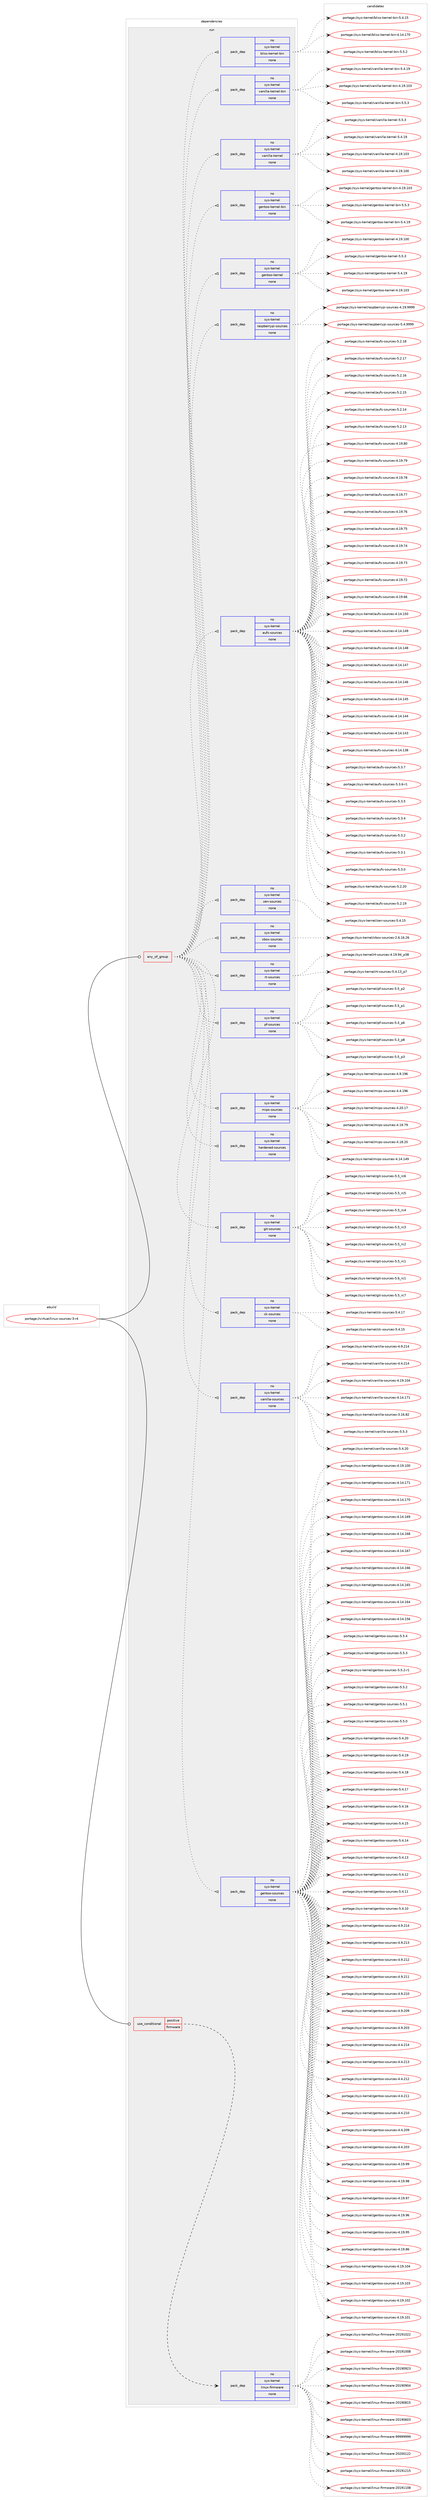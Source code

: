 digraph prolog {

# *************
# Graph options
# *************

newrank=true;
concentrate=true;
compound=true;
graph [rankdir=LR,fontname=Helvetica,fontsize=10,ranksep=1.5];#, ranksep=2.5, nodesep=0.2];
edge  [arrowhead=vee];
node  [fontname=Helvetica,fontsize=10];

# **********
# The ebuild
# **********

subgraph cluster_leftcol {
color=gray;
rank=same;
label=<<i>ebuild</i>>;
id [label="portage://virtual/linux-sources-3-r4", color=red, width=4, href="../virtual/linux-sources-3-r4.svg"];
}

# ****************
# The dependencies
# ****************

subgraph cluster_midcol {
color=gray;
label=<<i>dependencies</i>>;
subgraph cluster_compile {
fillcolor="#eeeeee";
style=filled;
label=<<i>compile</i>>;
}
subgraph cluster_compileandrun {
fillcolor="#eeeeee";
style=filled;
label=<<i>compile and run</i>>;
}
subgraph cluster_run {
fillcolor="#eeeeee";
style=filled;
label=<<i>run</i>>;
subgraph any775 {
dependency38550 [label=<<TABLE BORDER="0" CELLBORDER="1" CELLSPACING="0" CELLPADDING="4"><TR><TD CELLPADDING="10">any_of_group</TD></TR></TABLE>>, shape=none, color=red];subgraph pack30838 {
dependency38551 [label=<<TABLE BORDER="0" CELLBORDER="1" CELLSPACING="0" CELLPADDING="4" WIDTH="220"><TR><TD ROWSPAN="6" CELLPADDING="30">pack_dep</TD></TR><TR><TD WIDTH="110">no</TD></TR><TR><TD>sys-kernel</TD></TR><TR><TD>gentoo-sources</TD></TR><TR><TD>none</TD></TR><TR><TD></TD></TR></TABLE>>, shape=none, color=blue];
}
dependency38550:e -> dependency38551:w [weight=20,style="dotted",arrowhead="oinv"];
subgraph pack30839 {
dependency38552 [label=<<TABLE BORDER="0" CELLBORDER="1" CELLSPACING="0" CELLPADDING="4" WIDTH="220"><TR><TD ROWSPAN="6" CELLPADDING="30">pack_dep</TD></TR><TR><TD WIDTH="110">no</TD></TR><TR><TD>sys-kernel</TD></TR><TR><TD>vanilla-sources</TD></TR><TR><TD>none</TD></TR><TR><TD></TD></TR></TABLE>>, shape=none, color=blue];
}
dependency38550:e -> dependency38552:w [weight=20,style="dotted",arrowhead="oinv"];
subgraph pack30840 {
dependency38553 [label=<<TABLE BORDER="0" CELLBORDER="1" CELLSPACING="0" CELLPADDING="4" WIDTH="220"><TR><TD ROWSPAN="6" CELLPADDING="30">pack_dep</TD></TR><TR><TD WIDTH="110">no</TD></TR><TR><TD>sys-kernel</TD></TR><TR><TD>ck-sources</TD></TR><TR><TD>none</TD></TR><TR><TD></TD></TR></TABLE>>, shape=none, color=blue];
}
dependency38550:e -> dependency38553:w [weight=20,style="dotted",arrowhead="oinv"];
subgraph pack30841 {
dependency38554 [label=<<TABLE BORDER="0" CELLBORDER="1" CELLSPACING="0" CELLPADDING="4" WIDTH="220"><TR><TD ROWSPAN="6" CELLPADDING="30">pack_dep</TD></TR><TR><TD WIDTH="110">no</TD></TR><TR><TD>sys-kernel</TD></TR><TR><TD>git-sources</TD></TR><TR><TD>none</TD></TR><TR><TD></TD></TR></TABLE>>, shape=none, color=blue];
}
dependency38550:e -> dependency38554:w [weight=20,style="dotted",arrowhead="oinv"];
subgraph pack30842 {
dependency38555 [label=<<TABLE BORDER="0" CELLBORDER="1" CELLSPACING="0" CELLPADDING="4" WIDTH="220"><TR><TD ROWSPAN="6" CELLPADDING="30">pack_dep</TD></TR><TR><TD WIDTH="110">no</TD></TR><TR><TD>sys-kernel</TD></TR><TR><TD>hardened-sources</TD></TR><TR><TD>none</TD></TR><TR><TD></TD></TR></TABLE>>, shape=none, color=blue];
}
dependency38550:e -> dependency38555:w [weight=20,style="dotted",arrowhead="oinv"];
subgraph pack30843 {
dependency38556 [label=<<TABLE BORDER="0" CELLBORDER="1" CELLSPACING="0" CELLPADDING="4" WIDTH="220"><TR><TD ROWSPAN="6" CELLPADDING="30">pack_dep</TD></TR><TR><TD WIDTH="110">no</TD></TR><TR><TD>sys-kernel</TD></TR><TR><TD>mips-sources</TD></TR><TR><TD>none</TD></TR><TR><TD></TD></TR></TABLE>>, shape=none, color=blue];
}
dependency38550:e -> dependency38556:w [weight=20,style="dotted",arrowhead="oinv"];
subgraph pack30844 {
dependency38557 [label=<<TABLE BORDER="0" CELLBORDER="1" CELLSPACING="0" CELLPADDING="4" WIDTH="220"><TR><TD ROWSPAN="6" CELLPADDING="30">pack_dep</TD></TR><TR><TD WIDTH="110">no</TD></TR><TR><TD>sys-kernel</TD></TR><TR><TD>pf-sources</TD></TR><TR><TD>none</TD></TR><TR><TD></TD></TR></TABLE>>, shape=none, color=blue];
}
dependency38550:e -> dependency38557:w [weight=20,style="dotted",arrowhead="oinv"];
subgraph pack30845 {
dependency38558 [label=<<TABLE BORDER="0" CELLBORDER="1" CELLSPACING="0" CELLPADDING="4" WIDTH="220"><TR><TD ROWSPAN="6" CELLPADDING="30">pack_dep</TD></TR><TR><TD WIDTH="110">no</TD></TR><TR><TD>sys-kernel</TD></TR><TR><TD>rt-sources</TD></TR><TR><TD>none</TD></TR><TR><TD></TD></TR></TABLE>>, shape=none, color=blue];
}
dependency38550:e -> dependency38558:w [weight=20,style="dotted",arrowhead="oinv"];
subgraph pack30846 {
dependency38559 [label=<<TABLE BORDER="0" CELLBORDER="1" CELLSPACING="0" CELLPADDING="4" WIDTH="220"><TR><TD ROWSPAN="6" CELLPADDING="30">pack_dep</TD></TR><TR><TD WIDTH="110">no</TD></TR><TR><TD>sys-kernel</TD></TR><TR><TD>xbox-sources</TD></TR><TR><TD>none</TD></TR><TR><TD></TD></TR></TABLE>>, shape=none, color=blue];
}
dependency38550:e -> dependency38559:w [weight=20,style="dotted",arrowhead="oinv"];
subgraph pack30847 {
dependency38560 [label=<<TABLE BORDER="0" CELLBORDER="1" CELLSPACING="0" CELLPADDING="4" WIDTH="220"><TR><TD ROWSPAN="6" CELLPADDING="30">pack_dep</TD></TR><TR><TD WIDTH="110">no</TD></TR><TR><TD>sys-kernel</TD></TR><TR><TD>zen-sources</TD></TR><TR><TD>none</TD></TR><TR><TD></TD></TR></TABLE>>, shape=none, color=blue];
}
dependency38550:e -> dependency38560:w [weight=20,style="dotted",arrowhead="oinv"];
subgraph pack30848 {
dependency38561 [label=<<TABLE BORDER="0" CELLBORDER="1" CELLSPACING="0" CELLPADDING="4" WIDTH="220"><TR><TD ROWSPAN="6" CELLPADDING="30">pack_dep</TD></TR><TR><TD WIDTH="110">no</TD></TR><TR><TD>sys-kernel</TD></TR><TR><TD>aufs-sources</TD></TR><TR><TD>none</TD></TR><TR><TD></TD></TR></TABLE>>, shape=none, color=blue];
}
dependency38550:e -> dependency38561:w [weight=20,style="dotted",arrowhead="oinv"];
subgraph pack30849 {
dependency38562 [label=<<TABLE BORDER="0" CELLBORDER="1" CELLSPACING="0" CELLPADDING="4" WIDTH="220"><TR><TD ROWSPAN="6" CELLPADDING="30">pack_dep</TD></TR><TR><TD WIDTH="110">no</TD></TR><TR><TD>sys-kernel</TD></TR><TR><TD>raspberrypi-sources</TD></TR><TR><TD>none</TD></TR><TR><TD></TD></TR></TABLE>>, shape=none, color=blue];
}
dependency38550:e -> dependency38562:w [weight=20,style="dotted",arrowhead="oinv"];
subgraph pack30850 {
dependency38563 [label=<<TABLE BORDER="0" CELLBORDER="1" CELLSPACING="0" CELLPADDING="4" WIDTH="220"><TR><TD ROWSPAN="6" CELLPADDING="30">pack_dep</TD></TR><TR><TD WIDTH="110">no</TD></TR><TR><TD>sys-kernel</TD></TR><TR><TD>gentoo-kernel</TD></TR><TR><TD>none</TD></TR><TR><TD></TD></TR></TABLE>>, shape=none, color=blue];
}
dependency38550:e -> dependency38563:w [weight=20,style="dotted",arrowhead="oinv"];
subgraph pack30851 {
dependency38564 [label=<<TABLE BORDER="0" CELLBORDER="1" CELLSPACING="0" CELLPADDING="4" WIDTH="220"><TR><TD ROWSPAN="6" CELLPADDING="30">pack_dep</TD></TR><TR><TD WIDTH="110">no</TD></TR><TR><TD>sys-kernel</TD></TR><TR><TD>gentoo-kernel-bin</TD></TR><TR><TD>none</TD></TR><TR><TD></TD></TR></TABLE>>, shape=none, color=blue];
}
dependency38550:e -> dependency38564:w [weight=20,style="dotted",arrowhead="oinv"];
subgraph pack30852 {
dependency38565 [label=<<TABLE BORDER="0" CELLBORDER="1" CELLSPACING="0" CELLPADDING="4" WIDTH="220"><TR><TD ROWSPAN="6" CELLPADDING="30">pack_dep</TD></TR><TR><TD WIDTH="110">no</TD></TR><TR><TD>sys-kernel</TD></TR><TR><TD>vanilla-kernel</TD></TR><TR><TD>none</TD></TR><TR><TD></TD></TR></TABLE>>, shape=none, color=blue];
}
dependency38550:e -> dependency38565:w [weight=20,style="dotted",arrowhead="oinv"];
subgraph pack30853 {
dependency38566 [label=<<TABLE BORDER="0" CELLBORDER="1" CELLSPACING="0" CELLPADDING="4" WIDTH="220"><TR><TD ROWSPAN="6" CELLPADDING="30">pack_dep</TD></TR><TR><TD WIDTH="110">no</TD></TR><TR><TD>sys-kernel</TD></TR><TR><TD>vanilla-kernel-bin</TD></TR><TR><TD>none</TD></TR><TR><TD></TD></TR></TABLE>>, shape=none, color=blue];
}
dependency38550:e -> dependency38566:w [weight=20,style="dotted",arrowhead="oinv"];
subgraph pack30854 {
dependency38567 [label=<<TABLE BORDER="0" CELLBORDER="1" CELLSPACING="0" CELLPADDING="4" WIDTH="220"><TR><TD ROWSPAN="6" CELLPADDING="30">pack_dep</TD></TR><TR><TD WIDTH="110">no</TD></TR><TR><TD>sys-kernel</TD></TR><TR><TD>bliss-kernel-bin</TD></TR><TR><TD>none</TD></TR><TR><TD></TD></TR></TABLE>>, shape=none, color=blue];
}
dependency38550:e -> dependency38567:w [weight=20,style="dotted",arrowhead="oinv"];
}
id:e -> dependency38550:w [weight=20,style="solid",arrowhead="odot"];
subgraph cond6886 {
dependency38568 [label=<<TABLE BORDER="0" CELLBORDER="1" CELLSPACING="0" CELLPADDING="4"><TR><TD ROWSPAN="3" CELLPADDING="10">use_conditional</TD></TR><TR><TD>positive</TD></TR><TR><TD>firmware</TD></TR></TABLE>>, shape=none, color=red];
subgraph pack30855 {
dependency38569 [label=<<TABLE BORDER="0" CELLBORDER="1" CELLSPACING="0" CELLPADDING="4" WIDTH="220"><TR><TD ROWSPAN="6" CELLPADDING="30">pack_dep</TD></TR><TR><TD WIDTH="110">no</TD></TR><TR><TD>sys-kernel</TD></TR><TR><TD>linux-firmware</TD></TR><TR><TD>none</TD></TR><TR><TD></TD></TR></TABLE>>, shape=none, color=blue];
}
dependency38568:e -> dependency38569:w [weight=20,style="dashed",arrowhead="vee"];
}
id:e -> dependency38568:w [weight=20,style="solid",arrowhead="odot"];
}
}

# **************
# The candidates
# **************

subgraph cluster_choices {
rank=same;
color=gray;
label=<<i>candidates</i>>;

subgraph choice30838 {
color=black;
nodesep=1;
choice11512111545107101114110101108471031011101161111114511511111711499101115455346534652 [label="portage://sys-kernel/gentoo-sources-5.5.4", color=red, width=4,href="../sys-kernel/gentoo-sources-5.5.4.svg"];
choice11512111545107101114110101108471031011101161111114511511111711499101115455346534651 [label="portage://sys-kernel/gentoo-sources-5.5.3", color=red, width=4,href="../sys-kernel/gentoo-sources-5.5.3.svg"];
choice115121115451071011141101011084710310111011611111145115111117114991011154553465346504511449 [label="portage://sys-kernel/gentoo-sources-5.5.2-r1", color=red, width=4,href="../sys-kernel/gentoo-sources-5.5.2-r1.svg"];
choice11512111545107101114110101108471031011101161111114511511111711499101115455346534650 [label="portage://sys-kernel/gentoo-sources-5.5.2", color=red, width=4,href="../sys-kernel/gentoo-sources-5.5.2.svg"];
choice11512111545107101114110101108471031011101161111114511511111711499101115455346534649 [label="portage://sys-kernel/gentoo-sources-5.5.1", color=red, width=4,href="../sys-kernel/gentoo-sources-5.5.1.svg"];
choice11512111545107101114110101108471031011101161111114511511111711499101115455346534648 [label="portage://sys-kernel/gentoo-sources-5.5.0", color=red, width=4,href="../sys-kernel/gentoo-sources-5.5.0.svg"];
choice1151211154510710111411010110847103101110116111111451151111171149910111545534652465048 [label="portage://sys-kernel/gentoo-sources-5.4.20", color=red, width=4,href="../sys-kernel/gentoo-sources-5.4.20.svg"];
choice1151211154510710111411010110847103101110116111111451151111171149910111545534652464957 [label="portage://sys-kernel/gentoo-sources-5.4.19", color=red, width=4,href="../sys-kernel/gentoo-sources-5.4.19.svg"];
choice1151211154510710111411010110847103101110116111111451151111171149910111545534652464956 [label="portage://sys-kernel/gentoo-sources-5.4.18", color=red, width=4,href="../sys-kernel/gentoo-sources-5.4.18.svg"];
choice1151211154510710111411010110847103101110116111111451151111171149910111545534652464955 [label="portage://sys-kernel/gentoo-sources-5.4.17", color=red, width=4,href="../sys-kernel/gentoo-sources-5.4.17.svg"];
choice1151211154510710111411010110847103101110116111111451151111171149910111545534652464954 [label="portage://sys-kernel/gentoo-sources-5.4.16", color=red, width=4,href="../sys-kernel/gentoo-sources-5.4.16.svg"];
choice1151211154510710111411010110847103101110116111111451151111171149910111545534652464953 [label="portage://sys-kernel/gentoo-sources-5.4.15", color=red, width=4,href="../sys-kernel/gentoo-sources-5.4.15.svg"];
choice1151211154510710111411010110847103101110116111111451151111171149910111545534652464952 [label="portage://sys-kernel/gentoo-sources-5.4.14", color=red, width=4,href="../sys-kernel/gentoo-sources-5.4.14.svg"];
choice1151211154510710111411010110847103101110116111111451151111171149910111545534652464951 [label="portage://sys-kernel/gentoo-sources-5.4.13", color=red, width=4,href="../sys-kernel/gentoo-sources-5.4.13.svg"];
choice1151211154510710111411010110847103101110116111111451151111171149910111545534652464950 [label="portage://sys-kernel/gentoo-sources-5.4.12", color=red, width=4,href="../sys-kernel/gentoo-sources-5.4.12.svg"];
choice1151211154510710111411010110847103101110116111111451151111171149910111545534652464949 [label="portage://sys-kernel/gentoo-sources-5.4.11", color=red, width=4,href="../sys-kernel/gentoo-sources-5.4.11.svg"];
choice1151211154510710111411010110847103101110116111111451151111171149910111545534652464948 [label="portage://sys-kernel/gentoo-sources-5.4.10", color=red, width=4,href="../sys-kernel/gentoo-sources-5.4.10.svg"];
choice115121115451071011141101011084710310111011611111145115111117114991011154552465746504952 [label="portage://sys-kernel/gentoo-sources-4.9.214", color=red, width=4,href="../sys-kernel/gentoo-sources-4.9.214.svg"];
choice115121115451071011141101011084710310111011611111145115111117114991011154552465746504951 [label="portage://sys-kernel/gentoo-sources-4.9.213", color=red, width=4,href="../sys-kernel/gentoo-sources-4.9.213.svg"];
choice115121115451071011141101011084710310111011611111145115111117114991011154552465746504950 [label="portage://sys-kernel/gentoo-sources-4.9.212", color=red, width=4,href="../sys-kernel/gentoo-sources-4.9.212.svg"];
choice115121115451071011141101011084710310111011611111145115111117114991011154552465746504949 [label="portage://sys-kernel/gentoo-sources-4.9.211", color=red, width=4,href="../sys-kernel/gentoo-sources-4.9.211.svg"];
choice115121115451071011141101011084710310111011611111145115111117114991011154552465746504948 [label="portage://sys-kernel/gentoo-sources-4.9.210", color=red, width=4,href="../sys-kernel/gentoo-sources-4.9.210.svg"];
choice115121115451071011141101011084710310111011611111145115111117114991011154552465746504857 [label="portage://sys-kernel/gentoo-sources-4.9.209", color=red, width=4,href="../sys-kernel/gentoo-sources-4.9.209.svg"];
choice115121115451071011141101011084710310111011611111145115111117114991011154552465746504851 [label="portage://sys-kernel/gentoo-sources-4.9.203", color=red, width=4,href="../sys-kernel/gentoo-sources-4.9.203.svg"];
choice115121115451071011141101011084710310111011611111145115111117114991011154552465246504952 [label="portage://sys-kernel/gentoo-sources-4.4.214", color=red, width=4,href="../sys-kernel/gentoo-sources-4.4.214.svg"];
choice115121115451071011141101011084710310111011611111145115111117114991011154552465246504951 [label="portage://sys-kernel/gentoo-sources-4.4.213", color=red, width=4,href="../sys-kernel/gentoo-sources-4.4.213.svg"];
choice115121115451071011141101011084710310111011611111145115111117114991011154552465246504950 [label="portage://sys-kernel/gentoo-sources-4.4.212", color=red, width=4,href="../sys-kernel/gentoo-sources-4.4.212.svg"];
choice115121115451071011141101011084710310111011611111145115111117114991011154552465246504949 [label="portage://sys-kernel/gentoo-sources-4.4.211", color=red, width=4,href="../sys-kernel/gentoo-sources-4.4.211.svg"];
choice115121115451071011141101011084710310111011611111145115111117114991011154552465246504948 [label="portage://sys-kernel/gentoo-sources-4.4.210", color=red, width=4,href="../sys-kernel/gentoo-sources-4.4.210.svg"];
choice115121115451071011141101011084710310111011611111145115111117114991011154552465246504857 [label="portage://sys-kernel/gentoo-sources-4.4.209", color=red, width=4,href="../sys-kernel/gentoo-sources-4.4.209.svg"];
choice115121115451071011141101011084710310111011611111145115111117114991011154552465246504851 [label="portage://sys-kernel/gentoo-sources-4.4.203", color=red, width=4,href="../sys-kernel/gentoo-sources-4.4.203.svg"];
choice115121115451071011141101011084710310111011611111145115111117114991011154552464957465757 [label="portage://sys-kernel/gentoo-sources-4.19.99", color=red, width=4,href="../sys-kernel/gentoo-sources-4.19.99.svg"];
choice115121115451071011141101011084710310111011611111145115111117114991011154552464957465756 [label="portage://sys-kernel/gentoo-sources-4.19.98", color=red, width=4,href="../sys-kernel/gentoo-sources-4.19.98.svg"];
choice115121115451071011141101011084710310111011611111145115111117114991011154552464957465755 [label="portage://sys-kernel/gentoo-sources-4.19.97", color=red, width=4,href="../sys-kernel/gentoo-sources-4.19.97.svg"];
choice115121115451071011141101011084710310111011611111145115111117114991011154552464957465754 [label="portage://sys-kernel/gentoo-sources-4.19.96", color=red, width=4,href="../sys-kernel/gentoo-sources-4.19.96.svg"];
choice115121115451071011141101011084710310111011611111145115111117114991011154552464957465753 [label="portage://sys-kernel/gentoo-sources-4.19.95", color=red, width=4,href="../sys-kernel/gentoo-sources-4.19.95.svg"];
choice115121115451071011141101011084710310111011611111145115111117114991011154552464957465654 [label="portage://sys-kernel/gentoo-sources-4.19.86", color=red, width=4,href="../sys-kernel/gentoo-sources-4.19.86.svg"];
choice11512111545107101114110101108471031011101161111114511511111711499101115455246495746494852 [label="portage://sys-kernel/gentoo-sources-4.19.104", color=red, width=4,href="../sys-kernel/gentoo-sources-4.19.104.svg"];
choice11512111545107101114110101108471031011101161111114511511111711499101115455246495746494851 [label="portage://sys-kernel/gentoo-sources-4.19.103", color=red, width=4,href="../sys-kernel/gentoo-sources-4.19.103.svg"];
choice11512111545107101114110101108471031011101161111114511511111711499101115455246495746494850 [label="portage://sys-kernel/gentoo-sources-4.19.102", color=red, width=4,href="../sys-kernel/gentoo-sources-4.19.102.svg"];
choice11512111545107101114110101108471031011101161111114511511111711499101115455246495746494849 [label="portage://sys-kernel/gentoo-sources-4.19.101", color=red, width=4,href="../sys-kernel/gentoo-sources-4.19.101.svg"];
choice11512111545107101114110101108471031011101161111114511511111711499101115455246495746494848 [label="portage://sys-kernel/gentoo-sources-4.19.100", color=red, width=4,href="../sys-kernel/gentoo-sources-4.19.100.svg"];
choice11512111545107101114110101108471031011101161111114511511111711499101115455246495246495549 [label="portage://sys-kernel/gentoo-sources-4.14.171", color=red, width=4,href="../sys-kernel/gentoo-sources-4.14.171.svg"];
choice11512111545107101114110101108471031011101161111114511511111711499101115455246495246495548 [label="portage://sys-kernel/gentoo-sources-4.14.170", color=red, width=4,href="../sys-kernel/gentoo-sources-4.14.170.svg"];
choice11512111545107101114110101108471031011101161111114511511111711499101115455246495246495457 [label="portage://sys-kernel/gentoo-sources-4.14.169", color=red, width=4,href="../sys-kernel/gentoo-sources-4.14.169.svg"];
choice11512111545107101114110101108471031011101161111114511511111711499101115455246495246495456 [label="portage://sys-kernel/gentoo-sources-4.14.168", color=red, width=4,href="../sys-kernel/gentoo-sources-4.14.168.svg"];
choice11512111545107101114110101108471031011101161111114511511111711499101115455246495246495455 [label="portage://sys-kernel/gentoo-sources-4.14.167", color=red, width=4,href="../sys-kernel/gentoo-sources-4.14.167.svg"];
choice11512111545107101114110101108471031011101161111114511511111711499101115455246495246495454 [label="portage://sys-kernel/gentoo-sources-4.14.166", color=red, width=4,href="../sys-kernel/gentoo-sources-4.14.166.svg"];
choice11512111545107101114110101108471031011101161111114511511111711499101115455246495246495453 [label="portage://sys-kernel/gentoo-sources-4.14.165", color=red, width=4,href="../sys-kernel/gentoo-sources-4.14.165.svg"];
choice11512111545107101114110101108471031011101161111114511511111711499101115455246495246495452 [label="portage://sys-kernel/gentoo-sources-4.14.164", color=red, width=4,href="../sys-kernel/gentoo-sources-4.14.164.svg"];
choice11512111545107101114110101108471031011101161111114511511111711499101115455246495246495354 [label="portage://sys-kernel/gentoo-sources-4.14.156", color=red, width=4,href="../sys-kernel/gentoo-sources-4.14.156.svg"];
dependency38551:e -> choice11512111545107101114110101108471031011101161111114511511111711499101115455346534652:w [style=dotted,weight="100"];
dependency38551:e -> choice11512111545107101114110101108471031011101161111114511511111711499101115455346534651:w [style=dotted,weight="100"];
dependency38551:e -> choice115121115451071011141101011084710310111011611111145115111117114991011154553465346504511449:w [style=dotted,weight="100"];
dependency38551:e -> choice11512111545107101114110101108471031011101161111114511511111711499101115455346534650:w [style=dotted,weight="100"];
dependency38551:e -> choice11512111545107101114110101108471031011101161111114511511111711499101115455346534649:w [style=dotted,weight="100"];
dependency38551:e -> choice11512111545107101114110101108471031011101161111114511511111711499101115455346534648:w [style=dotted,weight="100"];
dependency38551:e -> choice1151211154510710111411010110847103101110116111111451151111171149910111545534652465048:w [style=dotted,weight="100"];
dependency38551:e -> choice1151211154510710111411010110847103101110116111111451151111171149910111545534652464957:w [style=dotted,weight="100"];
dependency38551:e -> choice1151211154510710111411010110847103101110116111111451151111171149910111545534652464956:w [style=dotted,weight="100"];
dependency38551:e -> choice1151211154510710111411010110847103101110116111111451151111171149910111545534652464955:w [style=dotted,weight="100"];
dependency38551:e -> choice1151211154510710111411010110847103101110116111111451151111171149910111545534652464954:w [style=dotted,weight="100"];
dependency38551:e -> choice1151211154510710111411010110847103101110116111111451151111171149910111545534652464953:w [style=dotted,weight="100"];
dependency38551:e -> choice1151211154510710111411010110847103101110116111111451151111171149910111545534652464952:w [style=dotted,weight="100"];
dependency38551:e -> choice1151211154510710111411010110847103101110116111111451151111171149910111545534652464951:w [style=dotted,weight="100"];
dependency38551:e -> choice1151211154510710111411010110847103101110116111111451151111171149910111545534652464950:w [style=dotted,weight="100"];
dependency38551:e -> choice1151211154510710111411010110847103101110116111111451151111171149910111545534652464949:w [style=dotted,weight="100"];
dependency38551:e -> choice1151211154510710111411010110847103101110116111111451151111171149910111545534652464948:w [style=dotted,weight="100"];
dependency38551:e -> choice115121115451071011141101011084710310111011611111145115111117114991011154552465746504952:w [style=dotted,weight="100"];
dependency38551:e -> choice115121115451071011141101011084710310111011611111145115111117114991011154552465746504951:w [style=dotted,weight="100"];
dependency38551:e -> choice115121115451071011141101011084710310111011611111145115111117114991011154552465746504950:w [style=dotted,weight="100"];
dependency38551:e -> choice115121115451071011141101011084710310111011611111145115111117114991011154552465746504949:w [style=dotted,weight="100"];
dependency38551:e -> choice115121115451071011141101011084710310111011611111145115111117114991011154552465746504948:w [style=dotted,weight="100"];
dependency38551:e -> choice115121115451071011141101011084710310111011611111145115111117114991011154552465746504857:w [style=dotted,weight="100"];
dependency38551:e -> choice115121115451071011141101011084710310111011611111145115111117114991011154552465746504851:w [style=dotted,weight="100"];
dependency38551:e -> choice115121115451071011141101011084710310111011611111145115111117114991011154552465246504952:w [style=dotted,weight="100"];
dependency38551:e -> choice115121115451071011141101011084710310111011611111145115111117114991011154552465246504951:w [style=dotted,weight="100"];
dependency38551:e -> choice115121115451071011141101011084710310111011611111145115111117114991011154552465246504950:w [style=dotted,weight="100"];
dependency38551:e -> choice115121115451071011141101011084710310111011611111145115111117114991011154552465246504949:w [style=dotted,weight="100"];
dependency38551:e -> choice115121115451071011141101011084710310111011611111145115111117114991011154552465246504948:w [style=dotted,weight="100"];
dependency38551:e -> choice115121115451071011141101011084710310111011611111145115111117114991011154552465246504857:w [style=dotted,weight="100"];
dependency38551:e -> choice115121115451071011141101011084710310111011611111145115111117114991011154552465246504851:w [style=dotted,weight="100"];
dependency38551:e -> choice115121115451071011141101011084710310111011611111145115111117114991011154552464957465757:w [style=dotted,weight="100"];
dependency38551:e -> choice115121115451071011141101011084710310111011611111145115111117114991011154552464957465756:w [style=dotted,weight="100"];
dependency38551:e -> choice115121115451071011141101011084710310111011611111145115111117114991011154552464957465755:w [style=dotted,weight="100"];
dependency38551:e -> choice115121115451071011141101011084710310111011611111145115111117114991011154552464957465754:w [style=dotted,weight="100"];
dependency38551:e -> choice115121115451071011141101011084710310111011611111145115111117114991011154552464957465753:w [style=dotted,weight="100"];
dependency38551:e -> choice115121115451071011141101011084710310111011611111145115111117114991011154552464957465654:w [style=dotted,weight="100"];
dependency38551:e -> choice11512111545107101114110101108471031011101161111114511511111711499101115455246495746494852:w [style=dotted,weight="100"];
dependency38551:e -> choice11512111545107101114110101108471031011101161111114511511111711499101115455246495746494851:w [style=dotted,weight="100"];
dependency38551:e -> choice11512111545107101114110101108471031011101161111114511511111711499101115455246495746494850:w [style=dotted,weight="100"];
dependency38551:e -> choice11512111545107101114110101108471031011101161111114511511111711499101115455246495746494849:w [style=dotted,weight="100"];
dependency38551:e -> choice11512111545107101114110101108471031011101161111114511511111711499101115455246495746494848:w [style=dotted,weight="100"];
dependency38551:e -> choice11512111545107101114110101108471031011101161111114511511111711499101115455246495246495549:w [style=dotted,weight="100"];
dependency38551:e -> choice11512111545107101114110101108471031011101161111114511511111711499101115455246495246495548:w [style=dotted,weight="100"];
dependency38551:e -> choice11512111545107101114110101108471031011101161111114511511111711499101115455246495246495457:w [style=dotted,weight="100"];
dependency38551:e -> choice11512111545107101114110101108471031011101161111114511511111711499101115455246495246495456:w [style=dotted,weight="100"];
dependency38551:e -> choice11512111545107101114110101108471031011101161111114511511111711499101115455246495246495455:w [style=dotted,weight="100"];
dependency38551:e -> choice11512111545107101114110101108471031011101161111114511511111711499101115455246495246495454:w [style=dotted,weight="100"];
dependency38551:e -> choice11512111545107101114110101108471031011101161111114511511111711499101115455246495246495453:w [style=dotted,weight="100"];
dependency38551:e -> choice11512111545107101114110101108471031011101161111114511511111711499101115455246495246495452:w [style=dotted,weight="100"];
dependency38551:e -> choice11512111545107101114110101108471031011101161111114511511111711499101115455246495246495354:w [style=dotted,weight="100"];
}
subgraph choice30839 {
color=black;
nodesep=1;
choice115121115451071011141101011084711897110105108108974511511111711499101115455346534651 [label="portage://sys-kernel/vanilla-sources-5.5.3", color=red, width=4,href="../sys-kernel/vanilla-sources-5.5.3.svg"];
choice11512111545107101114110101108471189711010510810897451151111171149910111545534652465048 [label="portage://sys-kernel/vanilla-sources-5.4.20", color=red, width=4,href="../sys-kernel/vanilla-sources-5.4.20.svg"];
choice1151211154510710111411010110847118971101051081089745115111117114991011154552465746504952 [label="portage://sys-kernel/vanilla-sources-4.9.214", color=red, width=4,href="../sys-kernel/vanilla-sources-4.9.214.svg"];
choice1151211154510710111411010110847118971101051081089745115111117114991011154552465246504952 [label="portage://sys-kernel/vanilla-sources-4.4.214", color=red, width=4,href="../sys-kernel/vanilla-sources-4.4.214.svg"];
choice115121115451071011141101011084711897110105108108974511511111711499101115455246495746494852 [label="portage://sys-kernel/vanilla-sources-4.19.104", color=red, width=4,href="../sys-kernel/vanilla-sources-4.19.104.svg"];
choice115121115451071011141101011084711897110105108108974511511111711499101115455246495246495549 [label="portage://sys-kernel/vanilla-sources-4.14.171", color=red, width=4,href="../sys-kernel/vanilla-sources-4.14.171.svg"];
choice1151211154510710111411010110847118971101051081089745115111117114991011154551464954465650 [label="portage://sys-kernel/vanilla-sources-3.16.82", color=red, width=4,href="../sys-kernel/vanilla-sources-3.16.82.svg"];
dependency38552:e -> choice115121115451071011141101011084711897110105108108974511511111711499101115455346534651:w [style=dotted,weight="100"];
dependency38552:e -> choice11512111545107101114110101108471189711010510810897451151111171149910111545534652465048:w [style=dotted,weight="100"];
dependency38552:e -> choice1151211154510710111411010110847118971101051081089745115111117114991011154552465746504952:w [style=dotted,weight="100"];
dependency38552:e -> choice1151211154510710111411010110847118971101051081089745115111117114991011154552465246504952:w [style=dotted,weight="100"];
dependency38552:e -> choice115121115451071011141101011084711897110105108108974511511111711499101115455246495746494852:w [style=dotted,weight="100"];
dependency38552:e -> choice115121115451071011141101011084711897110105108108974511511111711499101115455246495246495549:w [style=dotted,weight="100"];
dependency38552:e -> choice1151211154510710111411010110847118971101051081089745115111117114991011154551464954465650:w [style=dotted,weight="100"];
}
subgraph choice30840 {
color=black;
nodesep=1;
choice115121115451071011141101011084799107451151111171149910111545534652464955 [label="portage://sys-kernel/ck-sources-5.4.17", color=red, width=4,href="../sys-kernel/ck-sources-5.4.17.svg"];
choice115121115451071011141101011084799107451151111171149910111545534652464953 [label="portage://sys-kernel/ck-sources-5.4.15", color=red, width=4,href="../sys-kernel/ck-sources-5.4.15.svg"];
dependency38553:e -> choice115121115451071011141101011084799107451151111171149910111545534652464955:w [style=dotted,weight="100"];
dependency38553:e -> choice115121115451071011141101011084799107451151111171149910111545534652464953:w [style=dotted,weight="100"];
}
subgraph choice30841 {
color=black;
nodesep=1;
choice1151211154510710111411010110847103105116451151111171149910111545534654951149949 [label="portage://sys-kernel/git-sources-5.6_rc1", color=red, width=4,href="../sys-kernel/git-sources-5.6_rc1.svg"];
choice1151211154510710111411010110847103105116451151111171149910111545534653951149955 [label="portage://sys-kernel/git-sources-5.5_rc7", color=red, width=4,href="../sys-kernel/git-sources-5.5_rc7.svg"];
choice1151211154510710111411010110847103105116451151111171149910111545534653951149954 [label="portage://sys-kernel/git-sources-5.5_rc6", color=red, width=4,href="../sys-kernel/git-sources-5.5_rc6.svg"];
choice1151211154510710111411010110847103105116451151111171149910111545534653951149953 [label="portage://sys-kernel/git-sources-5.5_rc5", color=red, width=4,href="../sys-kernel/git-sources-5.5_rc5.svg"];
choice1151211154510710111411010110847103105116451151111171149910111545534653951149952 [label="portage://sys-kernel/git-sources-5.5_rc4", color=red, width=4,href="../sys-kernel/git-sources-5.5_rc4.svg"];
choice1151211154510710111411010110847103105116451151111171149910111545534653951149951 [label="portage://sys-kernel/git-sources-5.5_rc3", color=red, width=4,href="../sys-kernel/git-sources-5.5_rc3.svg"];
choice1151211154510710111411010110847103105116451151111171149910111545534653951149950 [label="portage://sys-kernel/git-sources-5.5_rc2", color=red, width=4,href="../sys-kernel/git-sources-5.5_rc2.svg"];
choice1151211154510710111411010110847103105116451151111171149910111545534653951149949 [label="portage://sys-kernel/git-sources-5.5_rc1", color=red, width=4,href="../sys-kernel/git-sources-5.5_rc1.svg"];
dependency38554:e -> choice1151211154510710111411010110847103105116451151111171149910111545534654951149949:w [style=dotted,weight="100"];
dependency38554:e -> choice1151211154510710111411010110847103105116451151111171149910111545534653951149955:w [style=dotted,weight="100"];
dependency38554:e -> choice1151211154510710111411010110847103105116451151111171149910111545534653951149954:w [style=dotted,weight="100"];
dependency38554:e -> choice1151211154510710111411010110847103105116451151111171149910111545534653951149953:w [style=dotted,weight="100"];
dependency38554:e -> choice1151211154510710111411010110847103105116451151111171149910111545534653951149952:w [style=dotted,weight="100"];
dependency38554:e -> choice1151211154510710111411010110847103105116451151111171149910111545534653951149951:w [style=dotted,weight="100"];
dependency38554:e -> choice1151211154510710111411010110847103105116451151111171149910111545534653951149950:w [style=dotted,weight="100"];
dependency38554:e -> choice1151211154510710111411010110847103105116451151111171149910111545534653951149949:w [style=dotted,weight="100"];
}
subgraph choice30842 {
color=black;
nodesep=1;
}
subgraph choice30843 {
color=black;
nodesep=1;
choice115121115451071011141101011084710910511211545115111117114991011154552465746495754 [label="portage://sys-kernel/mips-sources-4.9.196", color=red, width=4,href="../sys-kernel/mips-sources-4.9.196.svg"];
choice115121115451071011141101011084710910511211545115111117114991011154552465246495754 [label="portage://sys-kernel/mips-sources-4.4.196", color=red, width=4,href="../sys-kernel/mips-sources-4.4.196.svg"];
choice115121115451071011141101011084710910511211545115111117114991011154552465048464955 [label="portage://sys-kernel/mips-sources-4.20.17", color=red, width=4,href="../sys-kernel/mips-sources-4.20.17.svg"];
choice115121115451071011141101011084710910511211545115111117114991011154552464957465557 [label="portage://sys-kernel/mips-sources-4.19.79", color=red, width=4,href="../sys-kernel/mips-sources-4.19.79.svg"];
choice115121115451071011141101011084710910511211545115111117114991011154552464956465048 [label="portage://sys-kernel/mips-sources-4.18.20", color=red, width=4,href="../sys-kernel/mips-sources-4.18.20.svg"];
choice11512111545107101114110101108471091051121154511511111711499101115455246495246495257 [label="portage://sys-kernel/mips-sources-4.14.149", color=red, width=4,href="../sys-kernel/mips-sources-4.14.149.svg"];
dependency38556:e -> choice115121115451071011141101011084710910511211545115111117114991011154552465746495754:w [style=dotted,weight="100"];
dependency38556:e -> choice115121115451071011141101011084710910511211545115111117114991011154552465246495754:w [style=dotted,weight="100"];
dependency38556:e -> choice115121115451071011141101011084710910511211545115111117114991011154552465048464955:w [style=dotted,weight="100"];
dependency38556:e -> choice115121115451071011141101011084710910511211545115111117114991011154552464957465557:w [style=dotted,weight="100"];
dependency38556:e -> choice115121115451071011141101011084710910511211545115111117114991011154552464956465048:w [style=dotted,weight="100"];
dependency38556:e -> choice11512111545107101114110101108471091051121154511511111711499101115455246495246495257:w [style=dotted,weight="100"];
}
subgraph choice30844 {
color=black;
nodesep=1;
choice11512111545107101114110101108471121024511511111711499101115455346539511251 [label="portage://sys-kernel/pf-sources-5.5_p3", color=red, width=4,href="../sys-kernel/pf-sources-5.5_p3.svg"];
choice11512111545107101114110101108471121024511511111711499101115455346539511250 [label="portage://sys-kernel/pf-sources-5.5_p2", color=red, width=4,href="../sys-kernel/pf-sources-5.5_p2.svg"];
choice11512111545107101114110101108471121024511511111711499101115455346539511249 [label="portage://sys-kernel/pf-sources-5.5_p1", color=red, width=4,href="../sys-kernel/pf-sources-5.5_p1.svg"];
choice11512111545107101114110101108471121024511511111711499101115455346529511254 [label="portage://sys-kernel/pf-sources-5.4_p6", color=red, width=4,href="../sys-kernel/pf-sources-5.4_p6.svg"];
choice11512111545107101114110101108471121024511511111711499101115455346519511256 [label="portage://sys-kernel/pf-sources-5.3_p8", color=red, width=4,href="../sys-kernel/pf-sources-5.3_p8.svg"];
dependency38557:e -> choice11512111545107101114110101108471121024511511111711499101115455346539511251:w [style=dotted,weight="100"];
dependency38557:e -> choice11512111545107101114110101108471121024511511111711499101115455346539511250:w [style=dotted,weight="100"];
dependency38557:e -> choice11512111545107101114110101108471121024511511111711499101115455346539511249:w [style=dotted,weight="100"];
dependency38557:e -> choice11512111545107101114110101108471121024511511111711499101115455346529511254:w [style=dotted,weight="100"];
dependency38557:e -> choice11512111545107101114110101108471121024511511111711499101115455346519511256:w [style=dotted,weight="100"];
}
subgraph choice30845 {
color=black;
nodesep=1;
choice11512111545107101114110101108471141164511511111711499101115455346524649519511255 [label="portage://sys-kernel/rt-sources-5.4.13_p7", color=red, width=4,href="../sys-kernel/rt-sources-5.4.13_p7.svg"];
choice115121115451071011141101011084711411645115111117114991011154552464957465752951125156 [label="portage://sys-kernel/rt-sources-4.19.94_p38", color=red, width=4,href="../sys-kernel/rt-sources-4.19.94_p38.svg"];
dependency38558:e -> choice11512111545107101114110101108471141164511511111711499101115455346524649519511255:w [style=dotted,weight="100"];
dependency38558:e -> choice115121115451071011141101011084711411645115111117114991011154552464957465752951125156:w [style=dotted,weight="100"];
}
subgraph choice30846 {
color=black;
nodesep=1;
choice115121115451071011141101011084712098111120451151111171149910111545504654464954465054 [label="portage://sys-kernel/xbox-sources-2.6.16.26", color=red, width=4,href="../sys-kernel/xbox-sources-2.6.16.26.svg"];
dependency38559:e -> choice115121115451071011141101011084712098111120451151111171149910111545504654464954465054:w [style=dotted,weight="100"];
}
subgraph choice30847 {
color=black;
nodesep=1;
choice1151211154510710111411010110847122101110451151111171149910111545534652464953 [label="portage://sys-kernel/zen-sources-5.4.15", color=red, width=4,href="../sys-kernel/zen-sources-5.4.15.svg"];
dependency38560:e -> choice1151211154510710111411010110847122101110451151111171149910111545534652464953:w [style=dotted,weight="100"];
}
subgraph choice30848 {
color=black;
nodesep=1;
choice1151211154510710111411010110847971171021154511511111711499101115455346514655 [label="portage://sys-kernel/aufs-sources-5.3.7", color=red, width=4,href="../sys-kernel/aufs-sources-5.3.7.svg"];
choice11512111545107101114110101108479711710211545115111117114991011154553465146544511449 [label="portage://sys-kernel/aufs-sources-5.3.6-r1", color=red, width=4,href="../sys-kernel/aufs-sources-5.3.6-r1.svg"];
choice1151211154510710111411010110847971171021154511511111711499101115455346514653 [label="portage://sys-kernel/aufs-sources-5.3.5", color=red, width=4,href="../sys-kernel/aufs-sources-5.3.5.svg"];
choice1151211154510710111411010110847971171021154511511111711499101115455346514652 [label="portage://sys-kernel/aufs-sources-5.3.4", color=red, width=4,href="../sys-kernel/aufs-sources-5.3.4.svg"];
choice1151211154510710111411010110847971171021154511511111711499101115455346514650 [label="portage://sys-kernel/aufs-sources-5.3.2", color=red, width=4,href="../sys-kernel/aufs-sources-5.3.2.svg"];
choice1151211154510710111411010110847971171021154511511111711499101115455346514649 [label="portage://sys-kernel/aufs-sources-5.3.1", color=red, width=4,href="../sys-kernel/aufs-sources-5.3.1.svg"];
choice1151211154510710111411010110847971171021154511511111711499101115455346514648 [label="portage://sys-kernel/aufs-sources-5.3.0", color=red, width=4,href="../sys-kernel/aufs-sources-5.3.0.svg"];
choice115121115451071011141101011084797117102115451151111171149910111545534650465048 [label="portage://sys-kernel/aufs-sources-5.2.20", color=red, width=4,href="../sys-kernel/aufs-sources-5.2.20.svg"];
choice115121115451071011141101011084797117102115451151111171149910111545534650464957 [label="portage://sys-kernel/aufs-sources-5.2.19", color=red, width=4,href="../sys-kernel/aufs-sources-5.2.19.svg"];
choice115121115451071011141101011084797117102115451151111171149910111545534650464956 [label="portage://sys-kernel/aufs-sources-5.2.18", color=red, width=4,href="../sys-kernel/aufs-sources-5.2.18.svg"];
choice115121115451071011141101011084797117102115451151111171149910111545534650464955 [label="portage://sys-kernel/aufs-sources-5.2.17", color=red, width=4,href="../sys-kernel/aufs-sources-5.2.17.svg"];
choice115121115451071011141101011084797117102115451151111171149910111545534650464954 [label="portage://sys-kernel/aufs-sources-5.2.16", color=red, width=4,href="../sys-kernel/aufs-sources-5.2.16.svg"];
choice115121115451071011141101011084797117102115451151111171149910111545534650464953 [label="portage://sys-kernel/aufs-sources-5.2.15", color=red, width=4,href="../sys-kernel/aufs-sources-5.2.15.svg"];
choice115121115451071011141101011084797117102115451151111171149910111545534650464952 [label="portage://sys-kernel/aufs-sources-5.2.14", color=red, width=4,href="../sys-kernel/aufs-sources-5.2.14.svg"];
choice115121115451071011141101011084797117102115451151111171149910111545534650464951 [label="portage://sys-kernel/aufs-sources-5.2.13", color=red, width=4,href="../sys-kernel/aufs-sources-5.2.13.svg"];
choice11512111545107101114110101108479711710211545115111117114991011154552464957465648 [label="portage://sys-kernel/aufs-sources-4.19.80", color=red, width=4,href="../sys-kernel/aufs-sources-4.19.80.svg"];
choice11512111545107101114110101108479711710211545115111117114991011154552464957465557 [label="portage://sys-kernel/aufs-sources-4.19.79", color=red, width=4,href="../sys-kernel/aufs-sources-4.19.79.svg"];
choice11512111545107101114110101108479711710211545115111117114991011154552464957465556 [label="portage://sys-kernel/aufs-sources-4.19.78", color=red, width=4,href="../sys-kernel/aufs-sources-4.19.78.svg"];
choice11512111545107101114110101108479711710211545115111117114991011154552464957465555 [label="portage://sys-kernel/aufs-sources-4.19.77", color=red, width=4,href="../sys-kernel/aufs-sources-4.19.77.svg"];
choice11512111545107101114110101108479711710211545115111117114991011154552464957465554 [label="portage://sys-kernel/aufs-sources-4.19.76", color=red, width=4,href="../sys-kernel/aufs-sources-4.19.76.svg"];
choice11512111545107101114110101108479711710211545115111117114991011154552464957465553 [label="portage://sys-kernel/aufs-sources-4.19.75", color=red, width=4,href="../sys-kernel/aufs-sources-4.19.75.svg"];
choice11512111545107101114110101108479711710211545115111117114991011154552464957465552 [label="portage://sys-kernel/aufs-sources-4.19.74", color=red, width=4,href="../sys-kernel/aufs-sources-4.19.74.svg"];
choice11512111545107101114110101108479711710211545115111117114991011154552464957465551 [label="portage://sys-kernel/aufs-sources-4.19.73", color=red, width=4,href="../sys-kernel/aufs-sources-4.19.73.svg"];
choice11512111545107101114110101108479711710211545115111117114991011154552464957465550 [label="portage://sys-kernel/aufs-sources-4.19.72", color=red, width=4,href="../sys-kernel/aufs-sources-4.19.72.svg"];
choice11512111545107101114110101108479711710211545115111117114991011154552464957465454 [label="portage://sys-kernel/aufs-sources-4.19.66", color=red, width=4,href="../sys-kernel/aufs-sources-4.19.66.svg"];
choice1151211154510710111411010110847971171021154511511111711499101115455246495246495348 [label="portage://sys-kernel/aufs-sources-4.14.150", color=red, width=4,href="../sys-kernel/aufs-sources-4.14.150.svg"];
choice1151211154510710111411010110847971171021154511511111711499101115455246495246495257 [label="portage://sys-kernel/aufs-sources-4.14.149", color=red, width=4,href="../sys-kernel/aufs-sources-4.14.149.svg"];
choice1151211154510710111411010110847971171021154511511111711499101115455246495246495256 [label="portage://sys-kernel/aufs-sources-4.14.148", color=red, width=4,href="../sys-kernel/aufs-sources-4.14.148.svg"];
choice1151211154510710111411010110847971171021154511511111711499101115455246495246495255 [label="portage://sys-kernel/aufs-sources-4.14.147", color=red, width=4,href="../sys-kernel/aufs-sources-4.14.147.svg"];
choice1151211154510710111411010110847971171021154511511111711499101115455246495246495254 [label="portage://sys-kernel/aufs-sources-4.14.146", color=red, width=4,href="../sys-kernel/aufs-sources-4.14.146.svg"];
choice1151211154510710111411010110847971171021154511511111711499101115455246495246495253 [label="portage://sys-kernel/aufs-sources-4.14.145", color=red, width=4,href="../sys-kernel/aufs-sources-4.14.145.svg"];
choice1151211154510710111411010110847971171021154511511111711499101115455246495246495252 [label="portage://sys-kernel/aufs-sources-4.14.144", color=red, width=4,href="../sys-kernel/aufs-sources-4.14.144.svg"];
choice1151211154510710111411010110847971171021154511511111711499101115455246495246495251 [label="portage://sys-kernel/aufs-sources-4.14.143", color=red, width=4,href="../sys-kernel/aufs-sources-4.14.143.svg"];
choice1151211154510710111411010110847971171021154511511111711499101115455246495246495156 [label="portage://sys-kernel/aufs-sources-4.14.138", color=red, width=4,href="../sys-kernel/aufs-sources-4.14.138.svg"];
dependency38561:e -> choice1151211154510710111411010110847971171021154511511111711499101115455346514655:w [style=dotted,weight="100"];
dependency38561:e -> choice11512111545107101114110101108479711710211545115111117114991011154553465146544511449:w [style=dotted,weight="100"];
dependency38561:e -> choice1151211154510710111411010110847971171021154511511111711499101115455346514653:w [style=dotted,weight="100"];
dependency38561:e -> choice1151211154510710111411010110847971171021154511511111711499101115455346514652:w [style=dotted,weight="100"];
dependency38561:e -> choice1151211154510710111411010110847971171021154511511111711499101115455346514650:w [style=dotted,weight="100"];
dependency38561:e -> choice1151211154510710111411010110847971171021154511511111711499101115455346514649:w [style=dotted,weight="100"];
dependency38561:e -> choice1151211154510710111411010110847971171021154511511111711499101115455346514648:w [style=dotted,weight="100"];
dependency38561:e -> choice115121115451071011141101011084797117102115451151111171149910111545534650465048:w [style=dotted,weight="100"];
dependency38561:e -> choice115121115451071011141101011084797117102115451151111171149910111545534650464957:w [style=dotted,weight="100"];
dependency38561:e -> choice115121115451071011141101011084797117102115451151111171149910111545534650464956:w [style=dotted,weight="100"];
dependency38561:e -> choice115121115451071011141101011084797117102115451151111171149910111545534650464955:w [style=dotted,weight="100"];
dependency38561:e -> choice115121115451071011141101011084797117102115451151111171149910111545534650464954:w [style=dotted,weight="100"];
dependency38561:e -> choice115121115451071011141101011084797117102115451151111171149910111545534650464953:w [style=dotted,weight="100"];
dependency38561:e -> choice115121115451071011141101011084797117102115451151111171149910111545534650464952:w [style=dotted,weight="100"];
dependency38561:e -> choice115121115451071011141101011084797117102115451151111171149910111545534650464951:w [style=dotted,weight="100"];
dependency38561:e -> choice11512111545107101114110101108479711710211545115111117114991011154552464957465648:w [style=dotted,weight="100"];
dependency38561:e -> choice11512111545107101114110101108479711710211545115111117114991011154552464957465557:w [style=dotted,weight="100"];
dependency38561:e -> choice11512111545107101114110101108479711710211545115111117114991011154552464957465556:w [style=dotted,weight="100"];
dependency38561:e -> choice11512111545107101114110101108479711710211545115111117114991011154552464957465555:w [style=dotted,weight="100"];
dependency38561:e -> choice11512111545107101114110101108479711710211545115111117114991011154552464957465554:w [style=dotted,weight="100"];
dependency38561:e -> choice11512111545107101114110101108479711710211545115111117114991011154552464957465553:w [style=dotted,weight="100"];
dependency38561:e -> choice11512111545107101114110101108479711710211545115111117114991011154552464957465552:w [style=dotted,weight="100"];
dependency38561:e -> choice11512111545107101114110101108479711710211545115111117114991011154552464957465551:w [style=dotted,weight="100"];
dependency38561:e -> choice11512111545107101114110101108479711710211545115111117114991011154552464957465550:w [style=dotted,weight="100"];
dependency38561:e -> choice11512111545107101114110101108479711710211545115111117114991011154552464957465454:w [style=dotted,weight="100"];
dependency38561:e -> choice1151211154510710111411010110847971171021154511511111711499101115455246495246495348:w [style=dotted,weight="100"];
dependency38561:e -> choice1151211154510710111411010110847971171021154511511111711499101115455246495246495257:w [style=dotted,weight="100"];
dependency38561:e -> choice1151211154510710111411010110847971171021154511511111711499101115455246495246495256:w [style=dotted,weight="100"];
dependency38561:e -> choice1151211154510710111411010110847971171021154511511111711499101115455246495246495255:w [style=dotted,weight="100"];
dependency38561:e -> choice1151211154510710111411010110847971171021154511511111711499101115455246495246495254:w [style=dotted,weight="100"];
dependency38561:e -> choice1151211154510710111411010110847971171021154511511111711499101115455246495246495253:w [style=dotted,weight="100"];
dependency38561:e -> choice1151211154510710111411010110847971171021154511511111711499101115455246495246495252:w [style=dotted,weight="100"];
dependency38561:e -> choice1151211154510710111411010110847971171021154511511111711499101115455246495246495251:w [style=dotted,weight="100"];
dependency38561:e -> choice1151211154510710111411010110847971171021154511511111711499101115455246495246495156:w [style=dotted,weight="100"];
}
subgraph choice30849 {
color=black;
nodesep=1;
choice115121115451071011141101011084711497115112981011141141211121054511511111711499101115455346524657575757 [label="portage://sys-kernel/raspberrypi-sources-5.4.9999", color=red, width=4,href="../sys-kernel/raspberrypi-sources-5.4.9999.svg"];
choice11512111545107101114110101108471149711511298101114114121112105451151111171149910111545524649574657575757 [label="portage://sys-kernel/raspberrypi-sources-4.19.9999", color=red, width=4,href="../sys-kernel/raspberrypi-sources-4.19.9999.svg"];
dependency38562:e -> choice115121115451071011141101011084711497115112981011141141211121054511511111711499101115455346524657575757:w [style=dotted,weight="100"];
dependency38562:e -> choice11512111545107101114110101108471149711511298101114114121112105451151111171149910111545524649574657575757:w [style=dotted,weight="100"];
}
subgraph choice30850 {
color=black;
nodesep=1;
choice115121115451071011141101011084710310111011611111145107101114110101108455346534651 [label="portage://sys-kernel/gentoo-kernel-5.5.3", color=red, width=4,href="../sys-kernel/gentoo-kernel-5.5.3.svg"];
choice11512111545107101114110101108471031011101161111114510710111411010110845534652464957 [label="portage://sys-kernel/gentoo-kernel-5.4.19", color=red, width=4,href="../sys-kernel/gentoo-kernel-5.4.19.svg"];
choice115121115451071011141101011084710310111011611111145107101114110101108455246495746494851 [label="portage://sys-kernel/gentoo-kernel-4.19.103", color=red, width=4,href="../sys-kernel/gentoo-kernel-4.19.103.svg"];
choice115121115451071011141101011084710310111011611111145107101114110101108455246495746494848 [label="portage://sys-kernel/gentoo-kernel-4.19.100", color=red, width=4,href="../sys-kernel/gentoo-kernel-4.19.100.svg"];
dependency38563:e -> choice115121115451071011141101011084710310111011611111145107101114110101108455346534651:w [style=dotted,weight="100"];
dependency38563:e -> choice11512111545107101114110101108471031011101161111114510710111411010110845534652464957:w [style=dotted,weight="100"];
dependency38563:e -> choice115121115451071011141101011084710310111011611111145107101114110101108455246495746494851:w [style=dotted,weight="100"];
dependency38563:e -> choice115121115451071011141101011084710310111011611111145107101114110101108455246495746494848:w [style=dotted,weight="100"];
}
subgraph choice30851 {
color=black;
nodesep=1;
choice1151211154510710111411010110847103101110116111111451071011141101011084598105110455346534651 [label="portage://sys-kernel/gentoo-kernel-bin-5.5.3", color=red, width=4,href="../sys-kernel/gentoo-kernel-bin-5.5.3.svg"];
choice115121115451071011141101011084710310111011611111145107101114110101108459810511045534652464957 [label="portage://sys-kernel/gentoo-kernel-bin-5.4.19", color=red, width=4,href="../sys-kernel/gentoo-kernel-bin-5.4.19.svg"];
choice1151211154510710111411010110847103101110116111111451071011141101011084598105110455246495746494851 [label="portage://sys-kernel/gentoo-kernel-bin-4.19.103", color=red, width=4,href="../sys-kernel/gentoo-kernel-bin-4.19.103.svg"];
dependency38564:e -> choice1151211154510710111411010110847103101110116111111451071011141101011084598105110455346534651:w [style=dotted,weight="100"];
dependency38564:e -> choice115121115451071011141101011084710310111011611111145107101114110101108459810511045534652464957:w [style=dotted,weight="100"];
dependency38564:e -> choice1151211154510710111411010110847103101110116111111451071011141101011084598105110455246495746494851:w [style=dotted,weight="100"];
}
subgraph choice30852 {
color=black;
nodesep=1;
choice1151211154510710111411010110847118971101051081089745107101114110101108455346534651 [label="portage://sys-kernel/vanilla-kernel-5.5.3", color=red, width=4,href="../sys-kernel/vanilla-kernel-5.5.3.svg"];
choice115121115451071011141101011084711897110105108108974510710111411010110845534652464957 [label="portage://sys-kernel/vanilla-kernel-5.4.19", color=red, width=4,href="../sys-kernel/vanilla-kernel-5.4.19.svg"];
choice1151211154510710111411010110847118971101051081089745107101114110101108455246495746494851 [label="portage://sys-kernel/vanilla-kernel-4.19.103", color=red, width=4,href="../sys-kernel/vanilla-kernel-4.19.103.svg"];
choice1151211154510710111411010110847118971101051081089745107101114110101108455246495746494848 [label="portage://sys-kernel/vanilla-kernel-4.19.100", color=red, width=4,href="../sys-kernel/vanilla-kernel-4.19.100.svg"];
dependency38565:e -> choice1151211154510710111411010110847118971101051081089745107101114110101108455346534651:w [style=dotted,weight="100"];
dependency38565:e -> choice115121115451071011141101011084711897110105108108974510710111411010110845534652464957:w [style=dotted,weight="100"];
dependency38565:e -> choice1151211154510710111411010110847118971101051081089745107101114110101108455246495746494851:w [style=dotted,weight="100"];
dependency38565:e -> choice1151211154510710111411010110847118971101051081089745107101114110101108455246495746494848:w [style=dotted,weight="100"];
}
subgraph choice30853 {
color=black;
nodesep=1;
choice11512111545107101114110101108471189711010510810897451071011141101011084598105110455346534651 [label="portage://sys-kernel/vanilla-kernel-bin-5.5.3", color=red, width=4,href="../sys-kernel/vanilla-kernel-bin-5.5.3.svg"];
choice1151211154510710111411010110847118971101051081089745107101114110101108459810511045534652464957 [label="portage://sys-kernel/vanilla-kernel-bin-5.4.19", color=red, width=4,href="../sys-kernel/vanilla-kernel-bin-5.4.19.svg"];
choice11512111545107101114110101108471189711010510810897451071011141101011084598105110455246495746494851 [label="portage://sys-kernel/vanilla-kernel-bin-4.19.103", color=red, width=4,href="../sys-kernel/vanilla-kernel-bin-4.19.103.svg"];
dependency38566:e -> choice11512111545107101114110101108471189711010510810897451071011141101011084598105110455346534651:w [style=dotted,weight="100"];
dependency38566:e -> choice1151211154510710111411010110847118971101051081089745107101114110101108459810511045534652464957:w [style=dotted,weight="100"];
dependency38566:e -> choice11512111545107101114110101108471189711010510810897451071011141101011084598105110455246495746494851:w [style=dotted,weight="100"];
}
subgraph choice30854 {
color=black;
nodesep=1;
choice115121115451071011141101011084798108105115115451071011141101011084598105110455346534650 [label="portage://sys-kernel/bliss-kernel-bin-5.5.2", color=red, width=4,href="../sys-kernel/bliss-kernel-bin-5.5.2.svg"];
choice11512111545107101114110101108479810810511511545107101114110101108459810511045534652464953 [label="portage://sys-kernel/bliss-kernel-bin-5.4.15", color=red, width=4,href="../sys-kernel/bliss-kernel-bin-5.4.15.svg"];
choice115121115451071011141101011084798108105115115451071011141101011084598105110455246495246495548 [label="portage://sys-kernel/bliss-kernel-bin-4.14.170", color=red, width=4,href="../sys-kernel/bliss-kernel-bin-4.14.170.svg"];
dependency38567:e -> choice115121115451071011141101011084798108105115115451071011141101011084598105110455346534650:w [style=dotted,weight="100"];
dependency38567:e -> choice11512111545107101114110101108479810810511511545107101114110101108459810511045534652464953:w [style=dotted,weight="100"];
dependency38567:e -> choice115121115451071011141101011084798108105115115451071011141101011084598105110455246495246495548:w [style=dotted,weight="100"];
}
subgraph choice30855 {
color=black;
nodesep=1;
choice11512111545107101114110101108471081051101171204510210511410911997114101455757575757575757 [label="portage://sys-kernel/linux-firmware-99999999", color=red, width=4,href="../sys-kernel/linux-firmware-99999999.svg"];
choice11512111545107101114110101108471081051101171204510210511410911997114101455048504848495050 [label="portage://sys-kernel/linux-firmware-20200122", color=red, width=4,href="../sys-kernel/linux-firmware-20200122.svg"];
choice11512111545107101114110101108471081051101171204510210511410911997114101455048495749504953 [label="portage://sys-kernel/linux-firmware-20191215", color=red, width=4,href="../sys-kernel/linux-firmware-20191215.svg"];
choice11512111545107101114110101108471081051101171204510210511410911997114101455048495749494856 [label="portage://sys-kernel/linux-firmware-20191108", color=red, width=4,href="../sys-kernel/linux-firmware-20191108.svg"];
choice11512111545107101114110101108471081051101171204510210511410911997114101455048495749485050 [label="portage://sys-kernel/linux-firmware-20191022", color=red, width=4,href="../sys-kernel/linux-firmware-20191022.svg"];
choice11512111545107101114110101108471081051101171204510210511410911997114101455048495749484856 [label="portage://sys-kernel/linux-firmware-20191008", color=red, width=4,href="../sys-kernel/linux-firmware-20191008.svg"];
choice11512111545107101114110101108471081051101171204510210511410911997114101455048495748575051 [label="portage://sys-kernel/linux-firmware-20190923", color=red, width=4,href="../sys-kernel/linux-firmware-20190923.svg"];
choice11512111545107101114110101108471081051101171204510210511410911997114101455048495748574852 [label="portage://sys-kernel/linux-firmware-20190904", color=red, width=4,href="../sys-kernel/linux-firmware-20190904.svg"];
choice11512111545107101114110101108471081051101171204510210511410911997114101455048495748564953 [label="portage://sys-kernel/linux-firmware-20190815", color=red, width=4,href="../sys-kernel/linux-firmware-20190815.svg"];
choice11512111545107101114110101108471081051101171204510210511410911997114101455048495748544851 [label="portage://sys-kernel/linux-firmware-20190603", color=red, width=4,href="../sys-kernel/linux-firmware-20190603.svg"];
dependency38569:e -> choice11512111545107101114110101108471081051101171204510210511410911997114101455757575757575757:w [style=dotted,weight="100"];
dependency38569:e -> choice11512111545107101114110101108471081051101171204510210511410911997114101455048504848495050:w [style=dotted,weight="100"];
dependency38569:e -> choice11512111545107101114110101108471081051101171204510210511410911997114101455048495749504953:w [style=dotted,weight="100"];
dependency38569:e -> choice11512111545107101114110101108471081051101171204510210511410911997114101455048495749494856:w [style=dotted,weight="100"];
dependency38569:e -> choice11512111545107101114110101108471081051101171204510210511410911997114101455048495749485050:w [style=dotted,weight="100"];
dependency38569:e -> choice11512111545107101114110101108471081051101171204510210511410911997114101455048495749484856:w [style=dotted,weight="100"];
dependency38569:e -> choice11512111545107101114110101108471081051101171204510210511410911997114101455048495748575051:w [style=dotted,weight="100"];
dependency38569:e -> choice11512111545107101114110101108471081051101171204510210511410911997114101455048495748574852:w [style=dotted,weight="100"];
dependency38569:e -> choice11512111545107101114110101108471081051101171204510210511410911997114101455048495748564953:w [style=dotted,weight="100"];
dependency38569:e -> choice11512111545107101114110101108471081051101171204510210511410911997114101455048495748544851:w [style=dotted,weight="100"];
}
}

}
